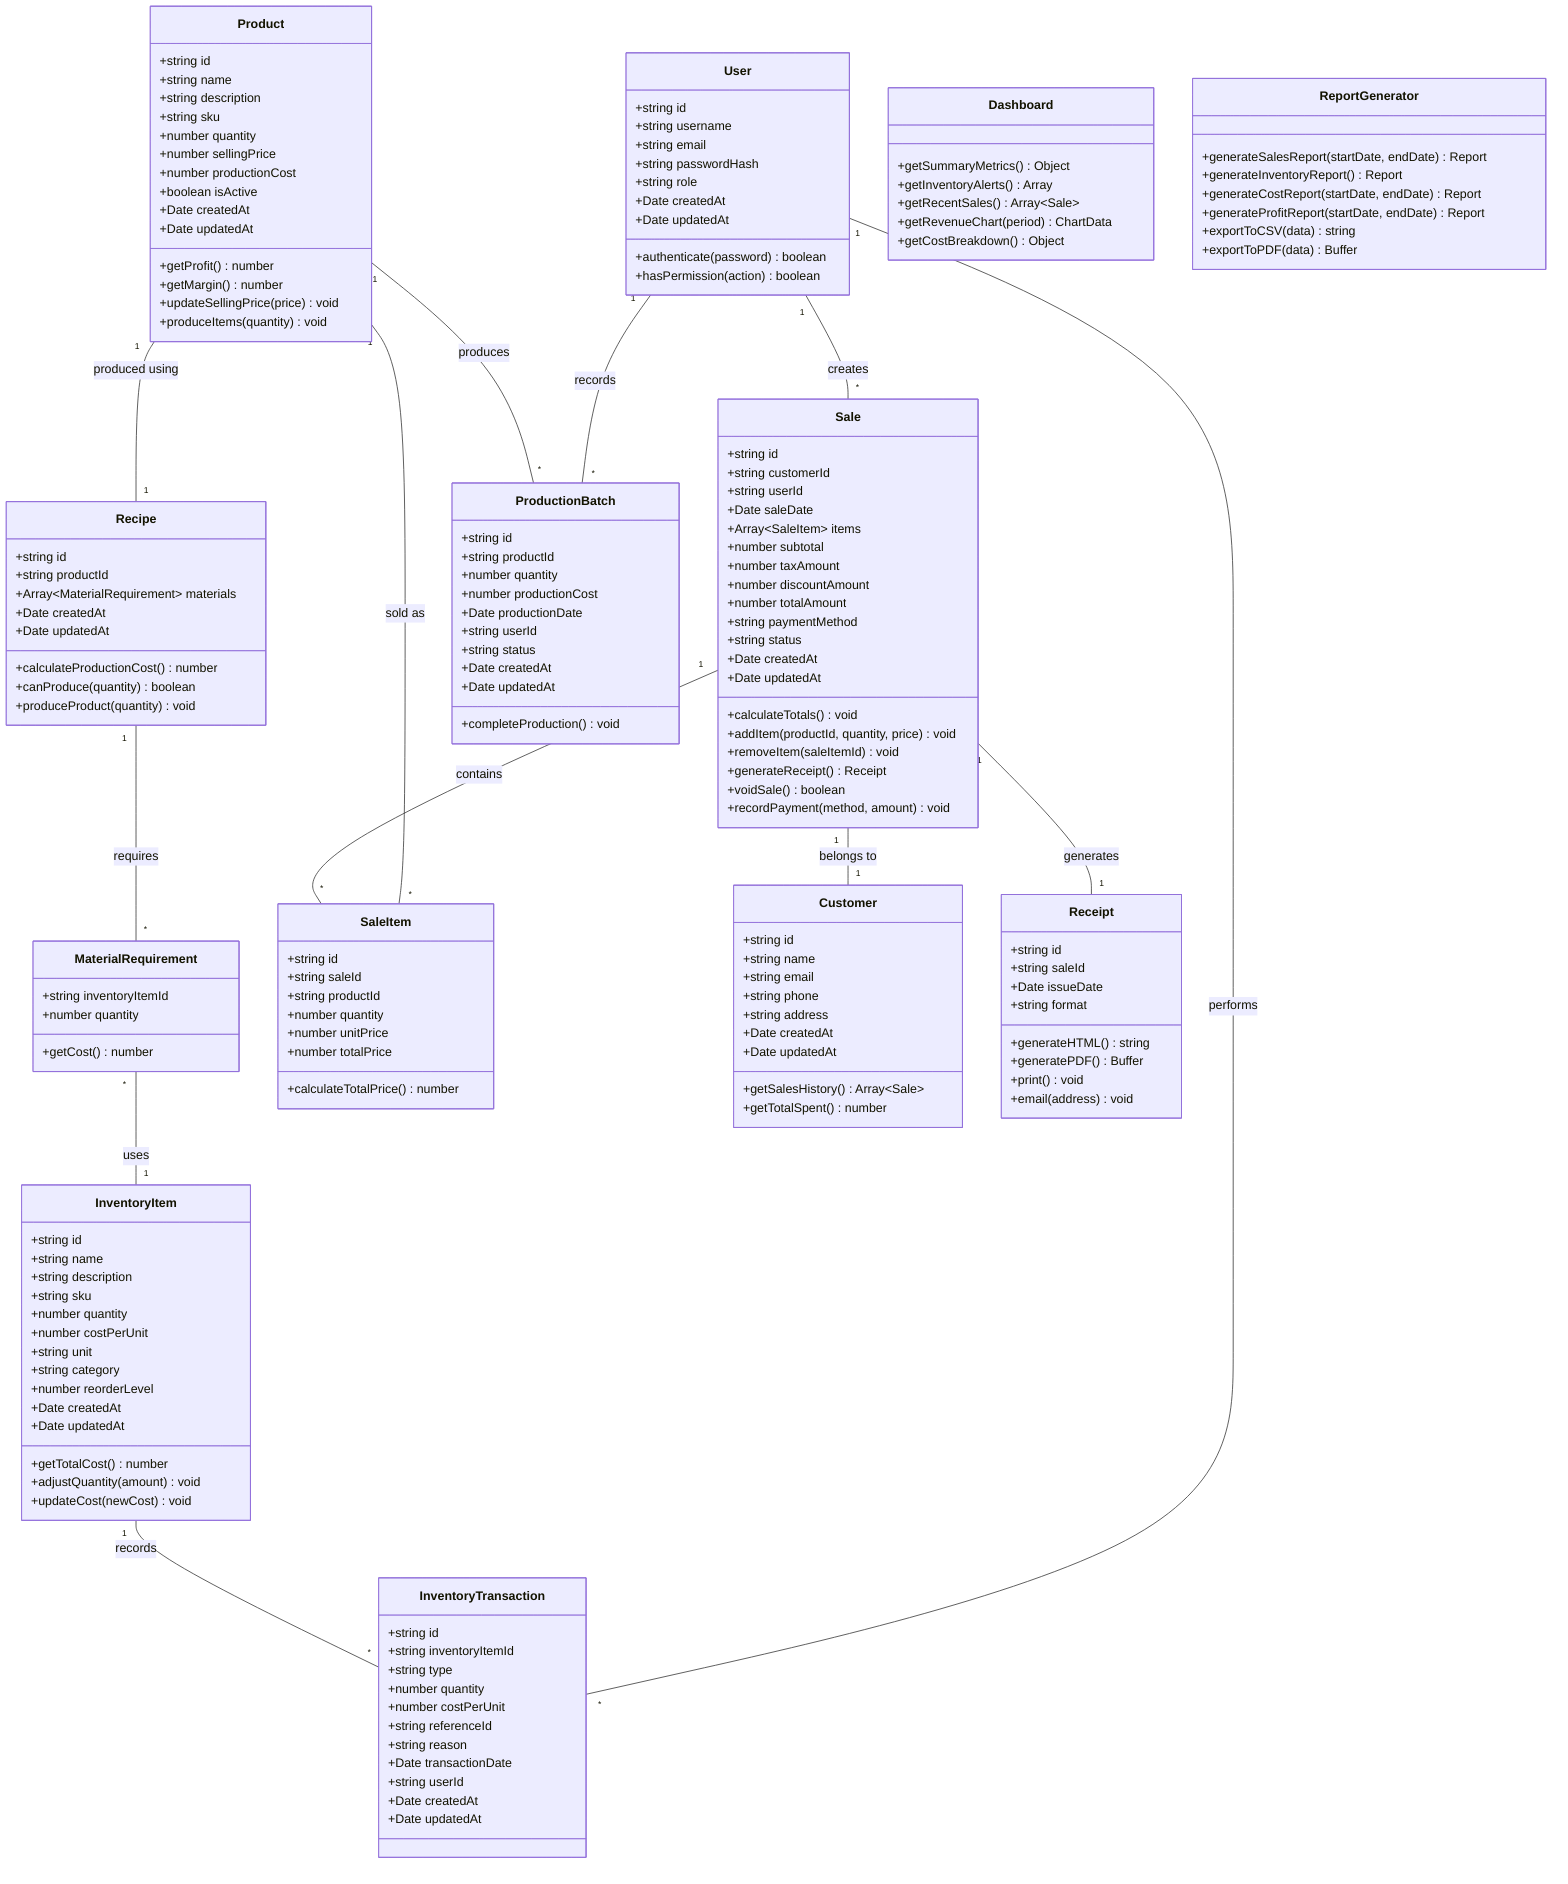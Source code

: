 classDiagram
    class User {
        +string id
        +string username
        +string email
        +string passwordHash
        +string role
        +Date createdAt
        +Date updatedAt
        +authenticate(password) boolean
        +hasPermission(action) boolean
    }

    class InventoryItem {
        +string id
        +string name
        +string description
        +string sku
        +number quantity
        +number costPerUnit
        +string unit
        +string category
        +number reorderLevel
        +Date createdAt
        +Date updatedAt
        +getTotalCost() number
        +adjustQuantity(amount) void
        +updateCost(newCost) void
    }

    class Product {
        +string id
        +string name
        +string description
        +string sku
        +number quantity
        +number sellingPrice
        +number productionCost
        +boolean isActive
        +Date createdAt
        +Date updatedAt
        +getProfit() number
        +getMargin() number
        +updateSellingPrice(price) void
        +produceItems(quantity) void
    }

    class Recipe {
        +string id
        +string productId
        +Array~MaterialRequirement~ materials
        +Date createdAt
        +Date updatedAt
        +calculateProductionCost() number
        +canProduce(quantity) boolean
        +produceProduct(quantity) void
    }

    class MaterialRequirement {
        +string inventoryItemId
        +number quantity
        +getCost() number
    }

    class Sale {
        +string id
        +string customerId
        +string userId
        +Date saleDate
        +Array~SaleItem~ items
        +number subtotal
        +number taxAmount
        +number discountAmount
        +number totalAmount
        +string paymentMethod
        +string status
        +Date createdAt
        +Date updatedAt
        +calculateTotals() void
        +addItem(productId, quantity, price) void
        +removeItem(saleItemId) void
        +generateReceipt() Receipt
        +voidSale() boolean
        +recordPayment(method, amount) void
    }

    class SaleItem {
        +string id
        +string saleId
        +string productId
        +number quantity
        +number unitPrice
        +number totalPrice
        +calculateTotalPrice() number
    }

    class Customer {
        +string id
        +string name
        +string email
        +string phone
        +string address
        +Date createdAt
        +Date updatedAt
        +getSalesHistory() Array~Sale~
        +getTotalSpent() number
    }

    class Receipt {
        +string id
        +string saleId
        +Date issueDate
        +string format
        +generateHTML() string
        +generatePDF() Buffer
        +print() void
        +email(address) void
    }

    class InventoryTransaction {
        +string id
        +string inventoryItemId
        +string type
        +number quantity
        +number costPerUnit
        +string referenceId
        +string reason
        +Date transactionDate
        +string userId
        +Date createdAt
        +Date updatedAt
    }

    class ProductionBatch {
        +string id
        +string productId
        +number quantity
        +number productionCost
        +Date productionDate
        +string userId
        +string status
        +Date createdAt
        +Date updatedAt
        +completeProduction() void
    }

    class Dashboard {
        +getSummaryMetrics() Object
        +getInventoryAlerts() Array
        +getRecentSales() Array~Sale~
        +getRevenueChart(period) ChartData
        +getCostBreakdown() Object
    }

    class ReportGenerator {
        +generateSalesReport(startDate, endDate) Report
        +generateInventoryReport() Report
        +generateCostReport(startDate, endDate) Report
        +generateProfitReport(startDate, endDate) Report
        +exportToCSV(data) string
        +exportToPDF(data) Buffer
    }

    User "1" -- "*" Sale : creates
    Sale "1" -- "*" SaleItem : contains
    Sale "1" -- "1" Receipt : generates
    Sale "1" -- "1" Customer : belongs to
    Product "1" -- "*" SaleItem : sold as
    Product "1" -- "1" Recipe : produced using
    Recipe "1" -- "*" MaterialRequirement : requires
    MaterialRequirement "*" -- "1" InventoryItem : uses
    InventoryItem "1" -- "*" InventoryTransaction : records
    Product "1" -- "*" ProductionBatch : produces
    User "1" -- "*" ProductionBatch : records
    User "1" -- "*" InventoryTransaction : performs